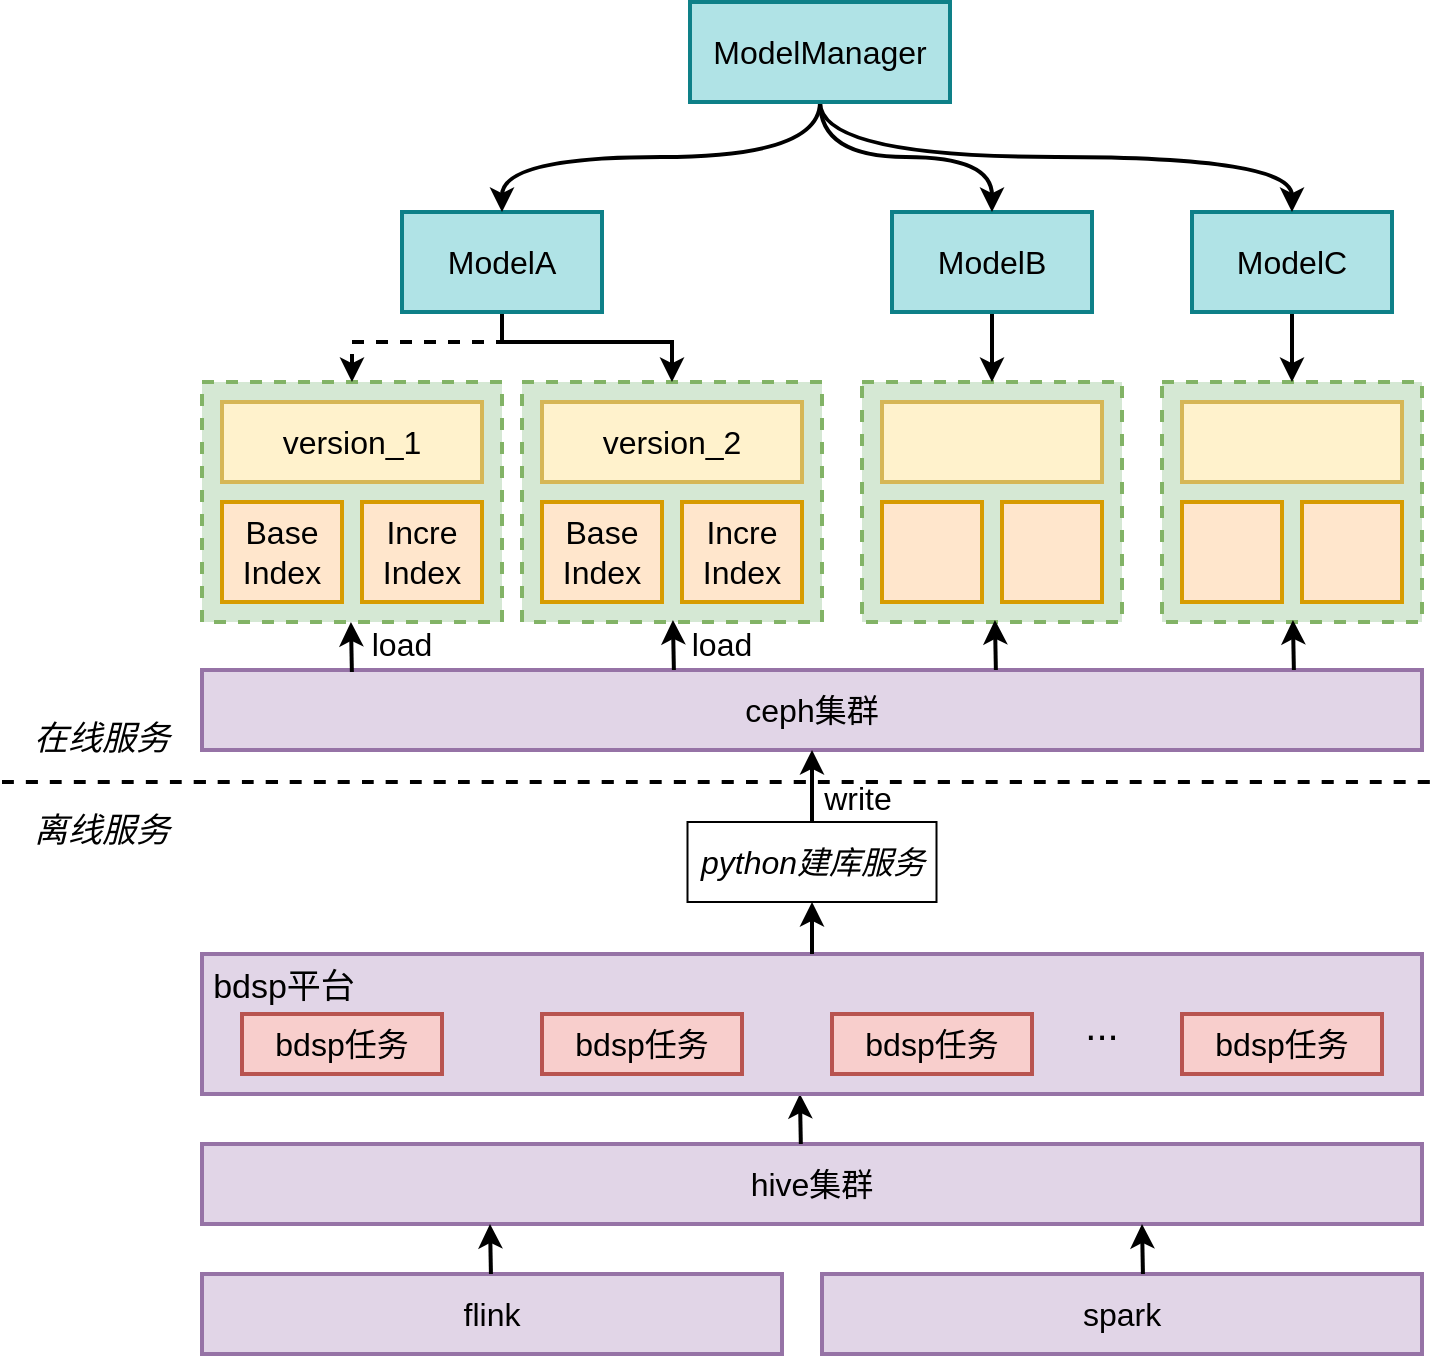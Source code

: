 <mxfile version="22.1.18" type="github" pages="4">
  <diagram id="l9BVGx2wSwZs2T8OS8zE" name="第 1 页">
    <mxGraphModel dx="954" dy="1809" grid="1" gridSize="10" guides="1" tooltips="1" connect="1" arrows="1" fold="1" page="1" pageScale="1" pageWidth="827" pageHeight="1169" math="0" shadow="0">
      <root>
        <mxCell id="0" />
        <mxCell id="1" parent="0" />
        <mxCell id="up5ozou8UAzMn38n5V-7-12" value="" style="rounded=0;whiteSpace=wrap;html=1;fontSize=16;fillColor=#d5e8d4;strokeColor=#82b366;dashed=1;strokeWidth=2;" parent="1" vertex="1">
          <mxGeometry x="170" y="160" width="150" height="120" as="geometry" />
        </mxCell>
        <mxCell id="up5ozou8UAzMn38n5V-7-1" value="&lt;font style=&quot;font-size: 16px;&quot;&gt;spark&lt;/font&gt;" style="rounded=0;whiteSpace=wrap;html=1;fillColor=#e1d5e7;strokeColor=#9673a6;strokeWidth=2;" parent="1" vertex="1">
          <mxGeometry x="480" y="606" width="300" height="40" as="geometry" />
        </mxCell>
        <mxCell id="up5ozou8UAzMn38n5V-7-2" value="&lt;font style=&quot;font-size: 16px;&quot;&gt;flink&lt;/font&gt;" style="rounded=0;whiteSpace=wrap;html=1;fillColor=#e1d5e7;strokeColor=#9673a6;strokeWidth=2;" parent="1" vertex="1">
          <mxGeometry x="170" y="606" width="290" height="40" as="geometry" />
        </mxCell>
        <mxCell id="up5ozou8UAzMn38n5V-7-3" value="&lt;span style=&quot;font-size: 16px;&quot;&gt;hive集群&lt;/span&gt;" style="rounded=0;whiteSpace=wrap;html=1;fillColor=#e1d5e7;strokeColor=#9673a6;strokeWidth=2;" parent="1" vertex="1">
          <mxGeometry x="170" y="541" width="610" height="40" as="geometry" />
        </mxCell>
        <mxCell id="up5ozou8UAzMn38n5V-7-7" value="&lt;span style=&quot;font-size: 16px;&quot;&gt;&lt;i&gt;python建库服务&lt;/i&gt;&lt;/span&gt;" style="rounded=0;whiteSpace=wrap;html=1;" parent="1" vertex="1">
          <mxGeometry x="412.75" y="380" width="124.5" height="40" as="geometry" />
        </mxCell>
        <mxCell id="up5ozou8UAzMn38n5V-7-8" value="&lt;span style=&quot;font-size: 16px;&quot;&gt;ceph集群&lt;/span&gt;" style="rounded=0;whiteSpace=wrap;html=1;fillColor=#e1d5e7;strokeColor=#9673a6;strokeWidth=2;" parent="1" vertex="1">
          <mxGeometry x="170" y="304" width="610" height="40" as="geometry" />
        </mxCell>
        <mxCell id="up5ozou8UAzMn38n5V-7-9" value="&lt;span style=&quot;font-size: 16px;&quot;&gt;version_1&lt;/span&gt;" style="rounded=0;whiteSpace=wrap;html=1;fillColor=#fff2cc;strokeColor=#d6b656;strokeWidth=2;" parent="1" vertex="1">
          <mxGeometry x="180" y="170" width="130" height="40" as="geometry" />
        </mxCell>
        <mxCell id="up5ozou8UAzMn38n5V-7-10" value="&lt;span style=&quot;font-size: 16px;&quot;&gt;Base&lt;br&gt;Index&lt;br&gt;&lt;/span&gt;" style="rounded=0;whiteSpace=wrap;html=1;fillColor=#ffe6cc;strokeColor=#d79b00;strokeWidth=2;" parent="1" vertex="1">
          <mxGeometry x="180" y="220" width="60" height="50" as="geometry" />
        </mxCell>
        <mxCell id="up5ozou8UAzMn38n5V-7-11" value="&lt;span style=&quot;font-size: 16px;&quot;&gt;Incre&lt;br&gt;Index&lt;br&gt;&lt;/span&gt;" style="rounded=0;whiteSpace=wrap;html=1;fillColor=#ffe6cc;strokeColor=#d79b00;strokeWidth=2;" parent="1" vertex="1">
          <mxGeometry x="250" y="220" width="60" height="50" as="geometry" />
        </mxCell>
        <mxCell id="up5ozou8UAzMn38n5V-7-13" value="" style="rounded=0;whiteSpace=wrap;html=1;fontSize=16;fillColor=#d5e8d4;strokeColor=#82b366;dashed=1;strokeWidth=2;" parent="1" vertex="1">
          <mxGeometry x="330" y="160" width="150" height="120" as="geometry" />
        </mxCell>
        <mxCell id="up5ozou8UAzMn38n5V-7-14" value="&lt;span style=&quot;font-size: 16px;&quot;&gt;version_2&lt;/span&gt;" style="rounded=0;whiteSpace=wrap;html=1;fillColor=#fff2cc;strokeColor=#d6b656;strokeWidth=2;" parent="1" vertex="1">
          <mxGeometry x="340" y="170" width="130" height="40" as="geometry" />
        </mxCell>
        <mxCell id="up5ozou8UAzMn38n5V-7-15" value="&lt;span style=&quot;font-size: 16px;&quot;&gt;Base&lt;br&gt;Index&lt;br&gt;&lt;/span&gt;" style="rounded=0;whiteSpace=wrap;html=1;fillColor=#ffe6cc;strokeColor=#d79b00;strokeWidth=2;" parent="1" vertex="1">
          <mxGeometry x="340" y="220" width="60" height="50" as="geometry" />
        </mxCell>
        <mxCell id="up5ozou8UAzMn38n5V-7-16" value="&lt;span style=&quot;font-size: 16px;&quot;&gt;Incre&lt;br&gt;Index&lt;br&gt;&lt;/span&gt;" style="rounded=0;whiteSpace=wrap;html=1;fillColor=#ffe6cc;strokeColor=#d79b00;strokeWidth=2;" parent="1" vertex="1">
          <mxGeometry x="410" y="220" width="60" height="50" as="geometry" />
        </mxCell>
        <mxCell id="up5ozou8UAzMn38n5V-7-17" value="" style="rounded=0;whiteSpace=wrap;html=1;fontSize=16;fillColor=#d5e8d4;strokeColor=#82b366;dashed=1;strokeWidth=2;" parent="1" vertex="1">
          <mxGeometry x="500" y="160" width="130" height="120" as="geometry" />
        </mxCell>
        <mxCell id="up5ozou8UAzMn38n5V-7-18" value="" style="rounded=0;whiteSpace=wrap;html=1;fillColor=#fff2cc;strokeColor=#d6b656;strokeWidth=2;" parent="1" vertex="1">
          <mxGeometry x="510" y="170" width="110" height="40" as="geometry" />
        </mxCell>
        <mxCell id="up5ozou8UAzMn38n5V-7-19" value="&lt;span style=&quot;font-size: 16px;&quot;&gt;&lt;br&gt;&lt;/span&gt;" style="rounded=0;whiteSpace=wrap;html=1;fillColor=#ffe6cc;strokeColor=#d79b00;strokeWidth=2;" parent="1" vertex="1">
          <mxGeometry x="510" y="220" width="50" height="50" as="geometry" />
        </mxCell>
        <mxCell id="up5ozou8UAzMn38n5V-7-20" value="&lt;span style=&quot;font-size: 16px;&quot;&gt;&lt;br&gt;&lt;/span&gt;" style="rounded=0;whiteSpace=wrap;html=1;fillColor=#ffe6cc;strokeColor=#d79b00;strokeWidth=2;" parent="1" vertex="1">
          <mxGeometry x="570" y="220" width="50" height="50" as="geometry" />
        </mxCell>
        <mxCell id="up5ozou8UAzMn38n5V-7-21" value="" style="rounded=0;whiteSpace=wrap;html=1;fontSize=16;fillColor=#d5e8d4;strokeColor=#82b366;dashed=1;strokeWidth=2;" parent="1" vertex="1">
          <mxGeometry x="650" y="160" width="130" height="120" as="geometry" />
        </mxCell>
        <mxCell id="up5ozou8UAzMn38n5V-7-22" value="" style="rounded=0;whiteSpace=wrap;html=1;fillColor=#fff2cc;strokeColor=#d6b656;strokeWidth=2;" parent="1" vertex="1">
          <mxGeometry x="660" y="170" width="110" height="40" as="geometry" />
        </mxCell>
        <mxCell id="up5ozou8UAzMn38n5V-7-23" value="&lt;span style=&quot;font-size: 16px;&quot;&gt;&lt;br&gt;&lt;/span&gt;" style="rounded=0;whiteSpace=wrap;html=1;fillColor=#ffe6cc;strokeColor=#d79b00;strokeWidth=2;" parent="1" vertex="1">
          <mxGeometry x="660" y="220" width="50" height="50" as="geometry" />
        </mxCell>
        <mxCell id="up5ozou8UAzMn38n5V-7-24" value="&lt;span style=&quot;font-size: 16px;&quot;&gt;&lt;br&gt;&lt;/span&gt;" style="rounded=0;whiteSpace=wrap;html=1;fillColor=#ffe6cc;strokeColor=#d79b00;strokeWidth=2;" parent="1" vertex="1">
          <mxGeometry x="720" y="220" width="50" height="50" as="geometry" />
        </mxCell>
        <mxCell id="up5ozou8UAzMn38n5V-7-53" style="edgeStyle=orthogonalEdgeStyle;rounded=0;orthogonalLoop=1;jettySize=auto;html=1;exitX=0.5;exitY=1;exitDx=0;exitDy=0;entryX=0.5;entryY=0;entryDx=0;entryDy=0;strokeWidth=2;fontSize=16;" parent="1" source="up5ozou8UAzMn38n5V-7-25" target="up5ozou8UAzMn38n5V-7-13" edge="1">
          <mxGeometry relative="1" as="geometry">
            <Array as="points">
              <mxPoint x="320" y="140" />
              <mxPoint x="405" y="140" />
            </Array>
          </mxGeometry>
        </mxCell>
        <mxCell id="up5ozou8UAzMn38n5V-7-54" style="edgeStyle=orthogonalEdgeStyle;rounded=0;orthogonalLoop=1;jettySize=auto;html=1;exitX=0.5;exitY=1;exitDx=0;exitDy=0;strokeWidth=2;fontSize=16;dashed=1;" parent="1" source="up5ozou8UAzMn38n5V-7-25" target="up5ozou8UAzMn38n5V-7-12" edge="1">
          <mxGeometry relative="1" as="geometry">
            <Array as="points">
              <mxPoint x="320" y="140" />
              <mxPoint x="245" y="140" />
            </Array>
          </mxGeometry>
        </mxCell>
        <mxCell id="up5ozou8UAzMn38n5V-7-25" value="&lt;span style=&quot;font-size: 16px;&quot;&gt;ModelA&lt;/span&gt;" style="rounded=0;whiteSpace=wrap;html=1;fillColor=#b0e3e6;strokeColor=#0e8088;strokeWidth=2;" parent="1" vertex="1">
          <mxGeometry x="270" y="75" width="100" height="50" as="geometry" />
        </mxCell>
        <mxCell id="up5ozou8UAzMn38n5V-7-55" style="edgeStyle=orthogonalEdgeStyle;rounded=0;orthogonalLoop=1;jettySize=auto;html=1;exitX=0.5;exitY=1;exitDx=0;exitDy=0;entryX=0.5;entryY=0;entryDx=0;entryDy=0;strokeWidth=2;fontSize=16;" parent="1" source="up5ozou8UAzMn38n5V-7-26" target="up5ozou8UAzMn38n5V-7-17" edge="1">
          <mxGeometry relative="1" as="geometry" />
        </mxCell>
        <mxCell id="up5ozou8UAzMn38n5V-7-26" value="&lt;span style=&quot;font-size: 16px;&quot;&gt;ModelB&lt;/span&gt;" style="rounded=0;whiteSpace=wrap;html=1;fillColor=#b0e3e6;strokeColor=#0e8088;strokeWidth=2;" parent="1" vertex="1">
          <mxGeometry x="515" y="75" width="100" height="50" as="geometry" />
        </mxCell>
        <mxCell id="up5ozou8UAzMn38n5V-7-57" style="edgeStyle=orthogonalEdgeStyle;rounded=0;orthogonalLoop=1;jettySize=auto;html=1;exitX=0.5;exitY=1;exitDx=0;exitDy=0;entryX=0.5;entryY=0;entryDx=0;entryDy=0;strokeWidth=2;fontSize=16;" parent="1" source="up5ozou8UAzMn38n5V-7-27" target="up5ozou8UAzMn38n5V-7-21" edge="1">
          <mxGeometry relative="1" as="geometry" />
        </mxCell>
        <mxCell id="up5ozou8UAzMn38n5V-7-27" value="&lt;span style=&quot;font-size: 16px;&quot;&gt;ModelC&lt;/span&gt;" style="rounded=0;whiteSpace=wrap;html=1;fillColor=#b0e3e6;strokeColor=#0e8088;strokeWidth=2;" parent="1" vertex="1">
          <mxGeometry x="665" y="75" width="100" height="50" as="geometry" />
        </mxCell>
        <mxCell id="up5ozou8UAzMn38n5V-7-59" style="edgeStyle=orthogonalEdgeStyle;curved=1;rounded=0;orthogonalLoop=1;jettySize=auto;html=1;exitX=0.5;exitY=1;exitDx=0;exitDy=0;strokeWidth=2;fontSize=16;" parent="1" source="up5ozou8UAzMn38n5V-7-28" target="up5ozou8UAzMn38n5V-7-25" edge="1">
          <mxGeometry relative="1" as="geometry" />
        </mxCell>
        <mxCell id="up5ozou8UAzMn38n5V-7-60" style="edgeStyle=orthogonalEdgeStyle;curved=1;rounded=0;orthogonalLoop=1;jettySize=auto;html=1;exitX=0.5;exitY=1;exitDx=0;exitDy=0;strokeWidth=2;fontSize=16;" parent="1" source="up5ozou8UAzMn38n5V-7-28" target="up5ozou8UAzMn38n5V-7-26" edge="1">
          <mxGeometry relative="1" as="geometry" />
        </mxCell>
        <mxCell id="up5ozou8UAzMn38n5V-7-61" style="edgeStyle=orthogonalEdgeStyle;curved=1;rounded=0;orthogonalLoop=1;jettySize=auto;html=1;exitX=0.5;exitY=1;exitDx=0;exitDy=0;entryX=0.5;entryY=0;entryDx=0;entryDy=0;strokeWidth=2;fontSize=16;" parent="1" source="up5ozou8UAzMn38n5V-7-28" target="up5ozou8UAzMn38n5V-7-27" edge="1">
          <mxGeometry relative="1" as="geometry" />
        </mxCell>
        <mxCell id="up5ozou8UAzMn38n5V-7-28" value="&lt;span style=&quot;font-size: 16px;&quot;&gt;ModelManager&lt;/span&gt;" style="rounded=0;whiteSpace=wrap;html=1;fillColor=#b0e3e6;strokeColor=#0e8088;strokeWidth=2;" parent="1" vertex="1">
          <mxGeometry x="414" y="-30" width="130" height="50" as="geometry" />
        </mxCell>
        <mxCell id="up5ozou8UAzMn38n5V-7-38" value="" style="endArrow=classic;html=1;rounded=0;fontSize=17;strokeWidth=2;" parent="1" edge="1">
          <mxGeometry width="50" height="50" relative="1" as="geometry">
            <mxPoint x="314.47" y="606" as="sourcePoint" />
            <mxPoint x="314" y="581" as="targetPoint" />
          </mxGeometry>
        </mxCell>
        <mxCell id="up5ozou8UAzMn38n5V-7-40" value="" style="endArrow=classic;html=1;rounded=0;fontSize=17;strokeWidth=2;" parent="1" edge="1">
          <mxGeometry width="50" height="50" relative="1" as="geometry">
            <mxPoint x="640.47" y="606" as="sourcePoint" />
            <mxPoint x="640" y="581" as="targetPoint" />
          </mxGeometry>
        </mxCell>
        <mxCell id="up5ozou8UAzMn38n5V-7-41" value="" style="endArrow=classic;html=1;rounded=0;fontSize=17;strokeWidth=2;" parent="1" edge="1">
          <mxGeometry width="50" height="50" relative="1" as="geometry">
            <mxPoint x="469.42" y="541" as="sourcePoint" />
            <mxPoint x="468.95" y="516" as="targetPoint" />
          </mxGeometry>
        </mxCell>
        <mxCell id="up5ozou8UAzMn38n5V-7-42" value="" style="group" parent="1" vertex="1" connectable="0">
          <mxGeometry x="170" y="446" width="610" height="70" as="geometry" />
        </mxCell>
        <mxCell id="up5ozou8UAzMn38n5V-7-29" value="" style="rounded=0;whiteSpace=wrap;html=1;strokeWidth=2;fontSize=16;fillColor=#e1d5e7;strokeColor=#9673a6;" parent="up5ozou8UAzMn38n5V-7-42" vertex="1">
          <mxGeometry width="610" height="70" as="geometry" />
        </mxCell>
        <mxCell id="up5ozou8UAzMn38n5V-7-4" value="&lt;span style=&quot;font-size: 16px;&quot;&gt;bdsp任务&lt;/span&gt;" style="rounded=0;whiteSpace=wrap;html=1;fillColor=#f8cecc;strokeColor=#b85450;strokeWidth=2;" parent="up5ozou8UAzMn38n5V-7-42" vertex="1">
          <mxGeometry x="490" y="30" width="100" height="30" as="geometry" />
        </mxCell>
        <mxCell id="up5ozou8UAzMn38n5V-7-5" value="&lt;span style=&quot;font-size: 16px;&quot;&gt;bdsp任务&lt;/span&gt;" style="rounded=0;whiteSpace=wrap;html=1;fillColor=#f8cecc;strokeColor=#b85450;strokeWidth=2;" parent="up5ozou8UAzMn38n5V-7-42" vertex="1">
          <mxGeometry x="20" y="30" width="100" height="30" as="geometry" />
        </mxCell>
        <mxCell id="up5ozou8UAzMn38n5V-7-6" value="&lt;span style=&quot;font-size: 16px;&quot;&gt;bdsp任务&lt;/span&gt;" style="rounded=0;whiteSpace=wrap;html=1;fillColor=#f8cecc;strokeColor=#b85450;strokeWidth=2;" parent="up5ozou8UAzMn38n5V-7-42" vertex="1">
          <mxGeometry x="170" y="30" width="100" height="30" as="geometry" />
        </mxCell>
        <mxCell id="up5ozou8UAzMn38n5V-7-30" value="&lt;span style=&quot;font-size: 16px;&quot;&gt;bdsp任务&lt;/span&gt;" style="rounded=0;whiteSpace=wrap;html=1;fillColor=#f8cecc;strokeColor=#b85450;strokeWidth=2;" parent="up5ozou8UAzMn38n5V-7-42" vertex="1">
          <mxGeometry x="315" y="30" width="100" height="30" as="geometry" />
        </mxCell>
        <mxCell id="up5ozou8UAzMn38n5V-7-31" value="&lt;font style=&quot;font-size: 20px;&quot;&gt;...&lt;/font&gt;" style="text;html=1;strokeColor=none;fillColor=none;align=center;verticalAlign=middle;whiteSpace=wrap;rounded=0;dashed=1;strokeWidth=2;fontSize=16;" parent="up5ozou8UAzMn38n5V-7-42" vertex="1">
          <mxGeometry x="430" y="20" width="40" height="30" as="geometry" />
        </mxCell>
        <mxCell id="up5ozou8UAzMn38n5V-7-32" value="&lt;font style=&quot;font-size: 17px;&quot;&gt;bdsp平台&lt;/font&gt;" style="text;html=1;strokeColor=none;fillColor=none;align=center;verticalAlign=middle;whiteSpace=wrap;rounded=0;dashed=1;strokeWidth=2;fontSize=20;" parent="up5ozou8UAzMn38n5V-7-42" vertex="1">
          <mxGeometry x="1" width="80" height="30" as="geometry" />
        </mxCell>
        <mxCell id="up5ozou8UAzMn38n5V-7-43" value="" style="endArrow=classic;html=1;rounded=0;fontSize=17;strokeWidth=2;entryX=0.5;entryY=1;entryDx=0;entryDy=0;exitX=0.5;exitY=0;exitDx=0;exitDy=0;" parent="1" source="up5ozou8UAzMn38n5V-7-29" target="up5ozou8UAzMn38n5V-7-7" edge="1">
          <mxGeometry width="50" height="50" relative="1" as="geometry">
            <mxPoint x="469.42" y="446" as="sourcePoint" />
            <mxPoint x="468.95" y="421" as="targetPoint" />
          </mxGeometry>
        </mxCell>
        <mxCell id="up5ozou8UAzMn38n5V-7-45" value="" style="endArrow=classic;html=1;rounded=0;fontSize=17;strokeWidth=2;exitX=0.5;exitY=0;exitDx=0;exitDy=0;entryX=0.5;entryY=1;entryDx=0;entryDy=0;" parent="1" source="up5ozou8UAzMn38n5V-7-7" target="up5ozou8UAzMn38n5V-7-8" edge="1">
          <mxGeometry width="50" height="50" relative="1" as="geometry">
            <mxPoint x="470.47" y="370" as="sourcePoint" />
            <mxPoint x="470" y="340" as="targetPoint" />
          </mxGeometry>
        </mxCell>
        <mxCell id="up5ozou8UAzMn38n5V-7-46" value="" style="endArrow=classic;html=1;rounded=0;fontSize=17;strokeWidth=2;" parent="1" edge="1">
          <mxGeometry width="50" height="50" relative="1" as="geometry">
            <mxPoint x="244.94" y="305" as="sourcePoint" />
            <mxPoint x="244.47" y="280" as="targetPoint" />
          </mxGeometry>
        </mxCell>
        <mxCell id="up5ozou8UAzMn38n5V-7-47" value="" style="endArrow=classic;html=1;rounded=0;fontSize=17;strokeWidth=2;" parent="1" edge="1">
          <mxGeometry width="50" height="50" relative="1" as="geometry">
            <mxPoint x="405.94" y="304" as="sourcePoint" />
            <mxPoint x="405.47" y="279" as="targetPoint" />
          </mxGeometry>
        </mxCell>
        <mxCell id="up5ozou8UAzMn38n5V-7-48" value="" style="endArrow=classic;html=1;rounded=0;fontSize=17;strokeWidth=2;" parent="1" edge="1">
          <mxGeometry width="50" height="50" relative="1" as="geometry">
            <mxPoint x="566.94" y="304" as="sourcePoint" />
            <mxPoint x="566.47" y="279" as="targetPoint" />
          </mxGeometry>
        </mxCell>
        <mxCell id="up5ozou8UAzMn38n5V-7-49" value="" style="endArrow=classic;html=1;rounded=0;fontSize=17;strokeWidth=2;" parent="1" edge="1">
          <mxGeometry width="50" height="50" relative="1" as="geometry">
            <mxPoint x="715.94" y="304" as="sourcePoint" />
            <mxPoint x="715.47" y="279" as="targetPoint" />
          </mxGeometry>
        </mxCell>
        <mxCell id="up5ozou8UAzMn38n5V-7-50" value="&lt;font style=&quot;font-size: 16px;&quot;&gt;load&lt;/font&gt;" style="text;html=1;strokeColor=none;fillColor=none;align=center;verticalAlign=middle;whiteSpace=wrap;rounded=0;strokeWidth=2;fontSize=17;" parent="1" vertex="1">
          <mxGeometry x="240" y="277" width="60" height="30" as="geometry" />
        </mxCell>
        <mxCell id="up5ozou8UAzMn38n5V-7-51" value="&lt;font style=&quot;font-size: 16px;&quot;&gt;load&lt;/font&gt;" style="text;html=1;strokeColor=none;fillColor=none;align=center;verticalAlign=middle;whiteSpace=wrap;rounded=0;strokeWidth=2;fontSize=17;" parent="1" vertex="1">
          <mxGeometry x="400" y="277" width="60" height="30" as="geometry" />
        </mxCell>
        <mxCell id="up5ozou8UAzMn38n5V-7-62" value="" style="endArrow=none;dashed=1;html=1;rounded=0;strokeWidth=2;fontSize=16;curved=1;" parent="1" edge="1">
          <mxGeometry width="50" height="50" relative="1" as="geometry">
            <mxPoint x="70" y="360" as="sourcePoint" />
            <mxPoint x="790" y="360" as="targetPoint" />
          </mxGeometry>
        </mxCell>
        <mxCell id="up5ozou8UAzMn38n5V-7-63" value="&lt;font style=&quot;font-size: 16px;&quot;&gt;write&lt;/font&gt;" style="text;html=1;strokeColor=none;fillColor=none;align=center;verticalAlign=middle;whiteSpace=wrap;rounded=0;strokeWidth=2;fontSize=17;" parent="1" vertex="1">
          <mxGeometry x="468" y="354" width="60" height="30" as="geometry" />
        </mxCell>
        <mxCell id="up5ozou8UAzMn38n5V-7-66" value="&lt;font style=&quot;font-size: 17px;&quot;&gt;&lt;i&gt;离线服务&lt;/i&gt;&lt;/font&gt;" style="text;html=1;strokeColor=none;fillColor=none;align=center;verticalAlign=middle;whiteSpace=wrap;rounded=0;strokeWidth=2;fontSize=16;" parent="1" vertex="1">
          <mxGeometry x="80" y="370" width="80" height="30" as="geometry" />
        </mxCell>
        <mxCell id="up5ozou8UAzMn38n5V-7-67" value="&lt;font style=&quot;font-size: 17px;&quot;&gt;&lt;i&gt;在线服务&lt;/i&gt;&lt;/font&gt;" style="text;html=1;strokeColor=none;fillColor=none;align=center;verticalAlign=middle;whiteSpace=wrap;rounded=0;strokeWidth=2;fontSize=16;" parent="1" vertex="1">
          <mxGeometry x="80" y="324" width="80" height="30" as="geometry" />
        </mxCell>
      </root>
    </mxGraphModel>
  </diagram>
  <diagram id="0H9Tag0snBRg4k_RuKfU" name="第 2 页">
    <mxGraphModel dx="954" dy="640" grid="1" gridSize="10" guides="1" tooltips="1" connect="1" arrows="1" fold="1" page="1" pageScale="1" pageWidth="827" pageHeight="1169" math="0" shadow="0">
      <root>
        <mxCell id="0" />
        <mxCell id="1" parent="0" />
        <mxCell id="i-eNrk0C-Gt-_OMc4USc-2" value="&lt;font style=&quot;font-size: 16px;&quot;&gt;spark&lt;/font&gt;" style="rounded=0;whiteSpace=wrap;html=1;fillColor=#e1d5e7;strokeColor=#9673a6;strokeWidth=2;" vertex="1" parent="1">
          <mxGeometry x="464" y="332" width="300" height="40" as="geometry" />
        </mxCell>
        <mxCell id="i-eNrk0C-Gt-_OMc4USc-3" value="&lt;font style=&quot;font-size: 16px;&quot;&gt;flink&lt;/font&gt;" style="rounded=0;whiteSpace=wrap;html=1;fillColor=#e1d5e7;strokeColor=#9673a6;strokeWidth=2;" vertex="1" parent="1">
          <mxGeometry x="154" y="332" width="290" height="40" as="geometry" />
        </mxCell>
        <mxCell id="i-eNrk0C-Gt-_OMc4USc-4" value="&lt;span style=&quot;font-size: 16px;&quot;&gt;hive集群&lt;/span&gt;" style="rounded=0;whiteSpace=wrap;html=1;fillColor=#e1d5e7;strokeColor=#9673a6;strokeWidth=2;" vertex="1" parent="1">
          <mxGeometry x="154" y="267" width="610" height="40" as="geometry" />
        </mxCell>
        <mxCell id="i-eNrk0C-Gt-_OMc4USc-5" value="&lt;span style=&quot;font-size: 16px;&quot;&gt;&lt;i&gt;python建库服务&lt;/i&gt;&lt;/span&gt;" style="rounded=0;whiteSpace=wrap;html=1;" vertex="1" parent="1">
          <mxGeometry x="396.75" y="106" width="124.5" height="40" as="geometry" />
        </mxCell>
        <mxCell id="i-eNrk0C-Gt-_OMc4USc-6" value="&lt;span style=&quot;font-size: 16px;&quot;&gt;ceph集群&lt;/span&gt;" style="rounded=0;whiteSpace=wrap;html=1;fillColor=#e1d5e7;strokeColor=#9673a6;strokeWidth=2;" vertex="1" parent="1">
          <mxGeometry x="154" y="30" width="610" height="40" as="geometry" />
        </mxCell>
        <mxCell id="i-eNrk0C-Gt-_OMc4USc-33" value="" style="endArrow=classic;html=1;rounded=0;fontSize=17;strokeWidth=2;" edge="1" parent="1">
          <mxGeometry width="50" height="50" relative="1" as="geometry">
            <mxPoint x="298.47" y="332" as="sourcePoint" />
            <mxPoint x="298" y="307" as="targetPoint" />
          </mxGeometry>
        </mxCell>
        <mxCell id="i-eNrk0C-Gt-_OMc4USc-34" value="" style="endArrow=classic;html=1;rounded=0;fontSize=17;strokeWidth=2;" edge="1" parent="1">
          <mxGeometry width="50" height="50" relative="1" as="geometry">
            <mxPoint x="624.47" y="332" as="sourcePoint" />
            <mxPoint x="624" y="307" as="targetPoint" />
          </mxGeometry>
        </mxCell>
        <mxCell id="i-eNrk0C-Gt-_OMc4USc-35" value="" style="endArrow=classic;html=1;rounded=0;fontSize=17;strokeWidth=2;" edge="1" parent="1">
          <mxGeometry width="50" height="50" relative="1" as="geometry">
            <mxPoint x="453.42" y="267" as="sourcePoint" />
            <mxPoint x="452.95" y="242" as="targetPoint" />
          </mxGeometry>
        </mxCell>
        <mxCell id="i-eNrk0C-Gt-_OMc4USc-36" value="" style="group" vertex="1" connectable="0" parent="1">
          <mxGeometry x="154" y="172" width="610" height="70" as="geometry" />
        </mxCell>
        <mxCell id="i-eNrk0C-Gt-_OMc4USc-37" value="" style="rounded=0;whiteSpace=wrap;html=1;strokeWidth=2;fontSize=16;fillColor=#e1d5e7;strokeColor=#9673a6;" vertex="1" parent="i-eNrk0C-Gt-_OMc4USc-36">
          <mxGeometry width="610" height="70" as="geometry" />
        </mxCell>
        <mxCell id="i-eNrk0C-Gt-_OMc4USc-38" value="&lt;span style=&quot;font-size: 16px;&quot;&gt;bdsp任务&lt;/span&gt;" style="rounded=0;whiteSpace=wrap;html=1;fillColor=#f8cecc;strokeColor=#b85450;strokeWidth=2;" vertex="1" parent="i-eNrk0C-Gt-_OMc4USc-36">
          <mxGeometry x="490" y="30" width="100" height="30" as="geometry" />
        </mxCell>
        <mxCell id="i-eNrk0C-Gt-_OMc4USc-39" value="&lt;span style=&quot;font-size: 16px;&quot;&gt;bdsp任务&lt;/span&gt;" style="rounded=0;whiteSpace=wrap;html=1;fillColor=#f8cecc;strokeColor=#b85450;strokeWidth=2;" vertex="1" parent="i-eNrk0C-Gt-_OMc4USc-36">
          <mxGeometry x="20" y="30" width="100" height="30" as="geometry" />
        </mxCell>
        <mxCell id="i-eNrk0C-Gt-_OMc4USc-40" value="&lt;span style=&quot;font-size: 16px;&quot;&gt;bdsp任务&lt;/span&gt;" style="rounded=0;whiteSpace=wrap;html=1;fillColor=#f8cecc;strokeColor=#b85450;strokeWidth=2;" vertex="1" parent="i-eNrk0C-Gt-_OMc4USc-36">
          <mxGeometry x="170" y="30" width="100" height="30" as="geometry" />
        </mxCell>
        <mxCell id="i-eNrk0C-Gt-_OMc4USc-41" value="&lt;span style=&quot;font-size: 16px;&quot;&gt;bdsp任务&lt;/span&gt;" style="rounded=0;whiteSpace=wrap;html=1;fillColor=#f8cecc;strokeColor=#b85450;strokeWidth=2;" vertex="1" parent="i-eNrk0C-Gt-_OMc4USc-36">
          <mxGeometry x="315" y="30" width="100" height="30" as="geometry" />
        </mxCell>
        <mxCell id="i-eNrk0C-Gt-_OMc4USc-42" value="&lt;font style=&quot;font-size: 20px;&quot;&gt;...&lt;/font&gt;" style="text;html=1;strokeColor=none;fillColor=none;align=center;verticalAlign=middle;whiteSpace=wrap;rounded=0;dashed=1;strokeWidth=2;fontSize=16;" vertex="1" parent="i-eNrk0C-Gt-_OMc4USc-36">
          <mxGeometry x="430" y="20" width="40" height="30" as="geometry" />
        </mxCell>
        <mxCell id="i-eNrk0C-Gt-_OMc4USc-43" value="&lt;font style=&quot;font-size: 17px;&quot;&gt;bdsp平台&lt;/font&gt;" style="text;html=1;strokeColor=none;fillColor=none;align=center;verticalAlign=middle;whiteSpace=wrap;rounded=0;dashed=1;strokeWidth=2;fontSize=20;" vertex="1" parent="i-eNrk0C-Gt-_OMc4USc-36">
          <mxGeometry x="1" width="80" height="30" as="geometry" />
        </mxCell>
        <mxCell id="i-eNrk0C-Gt-_OMc4USc-44" value="" style="endArrow=classic;html=1;rounded=0;fontSize=17;strokeWidth=2;entryX=0.5;entryY=1;entryDx=0;entryDy=0;exitX=0.5;exitY=0;exitDx=0;exitDy=0;" edge="1" parent="1" source="i-eNrk0C-Gt-_OMc4USc-37" target="i-eNrk0C-Gt-_OMc4USc-5">
          <mxGeometry width="50" height="50" relative="1" as="geometry">
            <mxPoint x="453.42" y="172" as="sourcePoint" />
            <mxPoint x="452.95" y="147" as="targetPoint" />
          </mxGeometry>
        </mxCell>
        <mxCell id="i-eNrk0C-Gt-_OMc4USc-45" value="" style="endArrow=classic;html=1;rounded=0;fontSize=17;strokeWidth=2;exitX=0.5;exitY=0;exitDx=0;exitDy=0;entryX=0.5;entryY=1;entryDx=0;entryDy=0;" edge="1" parent="1" source="i-eNrk0C-Gt-_OMc4USc-5" target="i-eNrk0C-Gt-_OMc4USc-6">
          <mxGeometry width="50" height="50" relative="1" as="geometry">
            <mxPoint x="454.47" y="96" as="sourcePoint" />
            <mxPoint x="454" y="66" as="targetPoint" />
          </mxGeometry>
        </mxCell>
        <mxCell id="i-eNrk0C-Gt-_OMc4USc-52" value="" style="endArrow=none;dashed=1;html=1;rounded=0;strokeWidth=2;fontSize=16;curved=1;" edge="1" parent="1">
          <mxGeometry width="50" height="50" relative="1" as="geometry">
            <mxPoint x="54" y="86" as="sourcePoint" />
            <mxPoint x="774" y="86" as="targetPoint" />
          </mxGeometry>
        </mxCell>
        <mxCell id="i-eNrk0C-Gt-_OMc4USc-53" value="&lt;font style=&quot;font-size: 16px;&quot;&gt;write&lt;/font&gt;" style="text;html=1;strokeColor=none;fillColor=none;align=center;verticalAlign=middle;whiteSpace=wrap;rounded=0;strokeWidth=2;fontSize=17;" vertex="1" parent="1">
          <mxGeometry x="452" y="80" width="60" height="30" as="geometry" />
        </mxCell>
        <mxCell id="i-eNrk0C-Gt-_OMc4USc-54" value="&lt;font style=&quot;font-size: 17px;&quot;&gt;&lt;i&gt;离线服务&lt;/i&gt;&lt;/font&gt;" style="text;html=1;strokeColor=none;fillColor=none;align=center;verticalAlign=middle;whiteSpace=wrap;rounded=0;strokeWidth=2;fontSize=16;" vertex="1" parent="1">
          <mxGeometry x="64" y="96" width="80" height="30" as="geometry" />
        </mxCell>
        <mxCell id="i-eNrk0C-Gt-_OMc4USc-55" value="&lt;font style=&quot;font-size: 17px;&quot;&gt;&lt;i&gt;在线服务&lt;/i&gt;&lt;/font&gt;" style="text;html=1;strokeColor=none;fillColor=none;align=center;verticalAlign=middle;whiteSpace=wrap;rounded=0;strokeWidth=2;fontSize=16;" vertex="1" parent="1">
          <mxGeometry x="64" y="50" width="80" height="30" as="geometry" />
        </mxCell>
      </root>
    </mxGraphModel>
  </diagram>
  <diagram id="YhJjWGfbcsJBG2PTRdAq" name="第 3 页">
    <mxGraphModel dx="914" dy="629" grid="1" gridSize="10" guides="1" tooltips="1" connect="1" arrows="1" fold="1" page="1" pageScale="1" pageWidth="827" pageHeight="1169" math="0" shadow="0">
      <root>
        <mxCell id="0" />
        <mxCell id="1" parent="0" />
        <mxCell id="W_V4cB62sAS1n-dX5mbE-1" value="&lt;font style=&quot;font-size: 16px;&quot;&gt;spark&lt;/font&gt;" style="rounded=0;whiteSpace=wrap;html=1;fillColor=#e1d5e7;strokeColor=#9673a6;strokeWidth=2;" vertex="1" parent="1">
          <mxGeometry x="730" y="482" width="300" height="40" as="geometry" />
        </mxCell>
        <mxCell id="W_V4cB62sAS1n-dX5mbE-3" value="&lt;span style=&quot;font-size: 16px;&quot;&gt;hive集群&lt;/span&gt;" style="rounded=0;whiteSpace=wrap;html=1;fillColor=#e1d5e7;strokeColor=#9673a6;strokeWidth=2;" vertex="1" parent="1">
          <mxGeometry x="730" y="417" width="300" height="40" as="geometry" />
        </mxCell>
        <mxCell id="W_V4cB62sAS1n-dX5mbE-4" value="&lt;span style=&quot;font-size: 16px;&quot;&gt;&lt;i&gt;批量建库服务&lt;br&gt;index_builder&lt;br&gt;&lt;/i&gt;&lt;/span&gt;" style="rounded=0;whiteSpace=wrap;html=1;fillColor=#ffe6cc;strokeColor=#d79b00;" vertex="1" parent="1">
          <mxGeometry x="817.75" y="210" width="124.5" height="40" as="geometry" />
        </mxCell>
        <mxCell id="W_V4cB62sAS1n-dX5mbE-5" value="&lt;span style=&quot;font-size: 16px;&quot;&gt;ceph集群&lt;/span&gt;" style="rounded=0;whiteSpace=wrap;html=1;fillColor=#e1d5e7;strokeColor=#9673a6;strokeWidth=2;" vertex="1" parent="1">
          <mxGeometry x="730" y="30" width="300" height="40" as="geometry" />
        </mxCell>
        <mxCell id="W_V4cB62sAS1n-dX5mbE-7" value="" style="endArrow=classic;html=1;rounded=0;fontSize=17;strokeWidth=2;" edge="1" parent="1">
          <mxGeometry width="50" height="50" relative="1" as="geometry">
            <mxPoint x="890.47" y="482" as="sourcePoint" />
            <mxPoint x="890" y="457" as="targetPoint" />
          </mxGeometry>
        </mxCell>
        <mxCell id="W_V4cB62sAS1n-dX5mbE-8" value="" style="endArrow=classic;html=1;rounded=0;fontSize=17;strokeWidth=2;" edge="1" parent="1">
          <mxGeometry width="50" height="50" relative="1" as="geometry">
            <mxPoint x="890.47" y="417" as="sourcePoint" />
            <mxPoint x="890.0" y="392" as="targetPoint" />
          </mxGeometry>
        </mxCell>
        <mxCell id="W_V4cB62sAS1n-dX5mbE-17" value="" style="endArrow=classic;html=1;rounded=0;fontSize=17;strokeWidth=2;entryX=0.5;entryY=1;entryDx=0;entryDy=0;exitX=0.5;exitY=0;exitDx=0;exitDy=0;" edge="1" parent="1" source="W_V4cB62sAS1n-dX5mbE-10" target="W_V4cB62sAS1n-dX5mbE-4">
          <mxGeometry width="50" height="50" relative="1" as="geometry">
            <mxPoint x="719.42" y="172" as="sourcePoint" />
            <mxPoint x="718.95" y="147" as="targetPoint" />
          </mxGeometry>
        </mxCell>
        <mxCell id="W_V4cB62sAS1n-dX5mbE-18" value="" style="endArrow=classic;html=1;rounded=0;fontSize=17;strokeWidth=2;exitX=0.5;exitY=0;exitDx=0;exitDy=0;entryX=0.5;entryY=1;entryDx=0;entryDy=0;" edge="1" parent="1" source="W_V4cB62sAS1n-dX5mbE-4" target="W_V4cB62sAS1n-dX5mbE-5">
          <mxGeometry width="50" height="50" relative="1" as="geometry">
            <mxPoint x="720.47" y="96" as="sourcePoint" />
            <mxPoint x="720" y="66" as="targetPoint" />
          </mxGeometry>
        </mxCell>
        <mxCell id="W_V4cB62sAS1n-dX5mbE-19" value="" style="endArrow=none;dashed=1;html=1;rounded=0;strokeWidth=2;fontSize=16;curved=1;" edge="1" parent="1">
          <mxGeometry width="50" height="50" relative="1" as="geometry">
            <mxPoint x="640" y="86" as="sourcePoint" />
            <mxPoint x="1040" y="86" as="targetPoint" />
          </mxGeometry>
        </mxCell>
        <mxCell id="W_V4cB62sAS1n-dX5mbE-20" value="&lt;font style=&quot;font-size: 16px;&quot;&gt;write&lt;/font&gt;" style="text;html=1;strokeColor=none;fillColor=none;align=center;verticalAlign=middle;whiteSpace=wrap;rounded=0;strokeWidth=2;fontSize=17;" vertex="1" parent="1">
          <mxGeometry x="882.25" y="80" width="60" height="30" as="geometry" />
        </mxCell>
        <mxCell id="W_V4cB62sAS1n-dX5mbE-21" value="&lt;font style=&quot;font-size: 17px;&quot;&gt;&lt;i&gt;离线服务&lt;/i&gt;&lt;/font&gt;" style="text;html=1;strokeColor=none;fillColor=none;align=center;verticalAlign=middle;whiteSpace=wrap;rounded=0;strokeWidth=2;fontSize=16;" vertex="1" parent="1">
          <mxGeometry x="640" y="90" width="80" height="30" as="geometry" />
        </mxCell>
        <mxCell id="W_V4cB62sAS1n-dX5mbE-22" value="&lt;font style=&quot;font-size: 17px;&quot;&gt;&lt;i&gt;在线服务&lt;/i&gt;&lt;/font&gt;" style="text;html=1;strokeColor=none;fillColor=none;align=center;verticalAlign=middle;whiteSpace=wrap;rounded=0;strokeWidth=2;fontSize=16;" vertex="1" parent="1">
          <mxGeometry x="640" y="44" width="80" height="30" as="geometry" />
        </mxCell>
        <mxCell id="W_V4cB62sAS1n-dX5mbE-23" value="&lt;span style=&quot;font-size: 16px;&quot;&gt;&lt;i&gt;实时embedding服务&lt;br&gt;emb_dispatcher&lt;br&gt;&lt;/i&gt;&lt;/span&gt;" style="rounded=0;whiteSpace=wrap;html=1;fillColor=#ffe6cc;strokeColor=#d79b00;" vertex="1" parent="1">
          <mxGeometry x="640" y="140" width="154.5" height="40" as="geometry" />
        </mxCell>
        <mxCell id="W_V4cB62sAS1n-dX5mbE-24" value="&lt;span style=&quot;font-size: 16px;&quot;&gt;&lt;i&gt;建库平台&lt;br&gt;&lt;/i&gt;&lt;/span&gt;" style="rounded=0;whiteSpace=wrap;html=1;fillColor=#ffe6cc;strokeColor=#d79b00;" vertex="1" parent="1">
          <mxGeometry x="440" y="197" width="154.5" height="280" as="geometry" />
        </mxCell>
        <mxCell id="W_V4cB62sAS1n-dX5mbE-10" value="" style="rounded=0;whiteSpace=wrap;html=1;strokeWidth=2;fontSize=16;fillColor=#e1d5e7;strokeColor=#9673a6;" vertex="1" parent="1">
          <mxGeometry x="730" y="322" width="300" height="70" as="geometry" />
        </mxCell>
        <mxCell id="W_V4cB62sAS1n-dX5mbE-12" value="&lt;span style=&quot;font-size: 16px;&quot;&gt;bdsp任务&lt;/span&gt;" style="rounded=0;whiteSpace=wrap;html=1;fillColor=#f8cecc;strokeColor=#b85450;strokeWidth=2;" vertex="1" parent="1">
          <mxGeometry x="758.17" y="352" width="90.16" height="30" as="geometry" />
        </mxCell>
        <mxCell id="W_V4cB62sAS1n-dX5mbE-13" value="&lt;span style=&quot;font-size: 16px;&quot;&gt;bdsp任务&lt;/span&gt;" style="rounded=0;whiteSpace=wrap;html=1;fillColor=#f8cecc;strokeColor=#b85450;strokeWidth=2;" vertex="1" parent="1">
          <mxGeometry x="930" y="352" width="86.39" height="30" as="geometry" />
        </mxCell>
        <mxCell id="W_V4cB62sAS1n-dX5mbE-16" value="&lt;font style=&quot;font-size: 17px;&quot;&gt;bdsp平台&lt;/font&gt;" style="text;html=1;strokeColor=none;fillColor=none;align=center;verticalAlign=middle;whiteSpace=wrap;rounded=0;dashed=1;strokeWidth=2;fontSize=20;" vertex="1" parent="1">
          <mxGeometry x="730.49" y="322" width="89.51" height="30" as="geometry" />
        </mxCell>
        <mxCell id="W_V4cB62sAS1n-dX5mbE-41" value="" style="edgeStyle=orthogonalEdgeStyle;rounded=0;orthogonalLoop=1;jettySize=auto;html=1;" edge="1" parent="1" source="W_V4cB62sAS1n-dX5mbE-25" target="W_V4cB62sAS1n-dX5mbE-26">
          <mxGeometry relative="1" as="geometry" />
        </mxCell>
        <mxCell id="W_V4cB62sAS1n-dX5mbE-25" value="&lt;font style=&quot;font-size: 16px;&quot;&gt;样本/特征&lt;/font&gt;" style="rounded=0;whiteSpace=wrap;html=1;fillColor=#f8cecc;strokeColor=#b85450;strokeWidth=2;" vertex="1" parent="1">
          <mxGeometry x="240" y="680" width="100" height="40" as="geometry" />
        </mxCell>
        <mxCell id="W_V4cB62sAS1n-dX5mbE-42" value="" style="edgeStyle=orthogonalEdgeStyle;rounded=0;orthogonalLoop=1;jettySize=auto;html=1;" edge="1" parent="1" source="W_V4cB62sAS1n-dX5mbE-26" target="W_V4cB62sAS1n-dX5mbE-27">
          <mxGeometry relative="1" as="geometry" />
        </mxCell>
        <mxCell id="W_V4cB62sAS1n-dX5mbE-26" value="&lt;font style=&quot;font-size: 16px;&quot;&gt;训练&lt;/font&gt;" style="rounded=0;whiteSpace=wrap;html=1;fillColor=#e1d5e7;strokeColor=#9673a6;strokeWidth=2;" vertex="1" parent="1">
          <mxGeometry x="370" y="680" width="100" height="40" as="geometry" />
        </mxCell>
        <mxCell id="W_V4cB62sAS1n-dX5mbE-33" style="edgeStyle=orthogonalEdgeStyle;rounded=0;orthogonalLoop=1;jettySize=auto;html=1;exitX=0.5;exitY=1;exitDx=0;exitDy=0;entryX=0;entryY=0.5;entryDx=0;entryDy=0;" edge="1" parent="1" source="W_V4cB62sAS1n-dX5mbE-27" target="W_V4cB62sAS1n-dX5mbE-31">
          <mxGeometry relative="1" as="geometry" />
        </mxCell>
        <mxCell id="W_V4cB62sAS1n-dX5mbE-36" value="" style="edgeStyle=orthogonalEdgeStyle;rounded=0;orthogonalLoop=1;jettySize=auto;html=1;" edge="1" parent="1" source="W_V4cB62sAS1n-dX5mbE-27" target="W_V4cB62sAS1n-dX5mbE-28">
          <mxGeometry relative="1" as="geometry">
            <Array as="points">
              <mxPoint x="545" y="610" />
            </Array>
          </mxGeometry>
        </mxCell>
        <mxCell id="W_V4cB62sAS1n-dX5mbE-27" value="&lt;span style=&quot;font-size: 16px;&quot;&gt;model&lt;/span&gt;" style="rounded=0;whiteSpace=wrap;html=1;fillColor=#f8cecc;strokeColor=#b85450;strokeWidth=2;" vertex="1" parent="1">
          <mxGeometry x="494.5" y="680" width="100" height="40" as="geometry" />
        </mxCell>
        <mxCell id="W_V4cB62sAS1n-dX5mbE-37" value="" style="edgeStyle=orthogonalEdgeStyle;rounded=0;orthogonalLoop=1;jettySize=auto;html=1;" edge="1" parent="1" source="W_V4cB62sAS1n-dX5mbE-28" target="W_V4cB62sAS1n-dX5mbE-29">
          <mxGeometry relative="1" as="geometry" />
        </mxCell>
        <mxCell id="W_V4cB62sAS1n-dX5mbE-45" value="&lt;font style=&quot;font-size: 17px;&quot;&gt;筛候选&lt;br&gt;逻辑&lt;br&gt;&lt;/font&gt;" style="edgeLabel;html=1;align=center;verticalAlign=middle;resizable=0;points=[];" vertex="1" connectable="0" parent="W_V4cB62sAS1n-dX5mbE-37">
          <mxGeometry x="-0.044" y="-1" relative="1" as="geometry">
            <mxPoint as="offset" />
          </mxGeometry>
        </mxCell>
        <mxCell id="W_V4cB62sAS1n-dX5mbE-28" value="&lt;span style=&quot;font-size: 16px;&quot;&gt;spark任务&lt;/span&gt;" style="rounded=0;whiteSpace=wrap;html=1;fillColor=#e1d5e7;strokeColor=#9673a6;strokeWidth=2;" vertex="1" parent="1">
          <mxGeometry x="640" y="590" width="100" height="40" as="geometry" />
        </mxCell>
        <mxCell id="W_V4cB62sAS1n-dX5mbE-39" style="edgeStyle=orthogonalEdgeStyle;rounded=0;orthogonalLoop=1;jettySize=auto;html=1;exitX=1;exitY=0.5;exitDx=0;exitDy=0;entryX=0.5;entryY=0;entryDx=0;entryDy=0;" edge="1" parent="1" source="W_V4cB62sAS1n-dX5mbE-43" target="W_V4cB62sAS1n-dX5mbE-38">
          <mxGeometry relative="1" as="geometry">
            <Array as="points">
              <mxPoint x="1220" y="610" />
            </Array>
          </mxGeometry>
        </mxCell>
        <mxCell id="W_V4cB62sAS1n-dX5mbE-29" value="&lt;span style=&quot;font-size: 16px;&quot;&gt;全量embedding&lt;/span&gt;" style="rounded=0;whiteSpace=wrap;html=1;fillColor=#f8cecc;strokeColor=#b85450;strokeWidth=2;" vertex="1" parent="1">
          <mxGeometry x="842.25" y="590" width="100" height="40" as="geometry" />
        </mxCell>
        <mxCell id="W_V4cB62sAS1n-dX5mbE-40" style="edgeStyle=orthogonalEdgeStyle;rounded=0;orthogonalLoop=1;jettySize=auto;html=1;exitX=1;exitY=0.5;exitDx=0;exitDy=0;entryX=0.5;entryY=1;entryDx=0;entryDy=0;" edge="1" parent="1" source="W_V4cB62sAS1n-dX5mbE-30" target="W_V4cB62sAS1n-dX5mbE-38">
          <mxGeometry relative="1" as="geometry" />
        </mxCell>
        <mxCell id="W_V4cB62sAS1n-dX5mbE-30" value="&lt;span style=&quot;font-size: 16px;&quot;&gt;增量embedding&lt;/span&gt;" style="rounded=0;whiteSpace=wrap;html=1;fillColor=#f8cecc;strokeColor=#b85450;strokeWidth=2;" vertex="1" parent="1">
          <mxGeometry x="1016.39" y="770" width="100" height="40" as="geometry" />
        </mxCell>
        <mxCell id="W_V4cB62sAS1n-dX5mbE-34" value="" style="edgeStyle=orthogonalEdgeStyle;rounded=0;orthogonalLoop=1;jettySize=auto;html=1;" edge="1" parent="1" source="W_V4cB62sAS1n-dX5mbE-31" target="W_V4cB62sAS1n-dX5mbE-32">
          <mxGeometry relative="1" as="geometry" />
        </mxCell>
        <mxCell id="W_V4cB62sAS1n-dX5mbE-31" value="&lt;span style=&quot;font-size: 16px;&quot;&gt;toucan&lt;/span&gt;" style="rounded=0;whiteSpace=wrap;html=1;fillColor=#e1d5e7;strokeColor=#9673a6;strokeWidth=2;" vertex="1" parent="1">
          <mxGeometry x="660" y="770" width="100" height="40" as="geometry" />
        </mxCell>
        <mxCell id="W_V4cB62sAS1n-dX5mbE-35" value="" style="edgeStyle=orthogonalEdgeStyle;rounded=0;orthogonalLoop=1;jettySize=auto;html=1;" edge="1" parent="1" source="W_V4cB62sAS1n-dX5mbE-32" target="W_V4cB62sAS1n-dX5mbE-30">
          <mxGeometry relative="1" as="geometry" />
        </mxCell>
        <mxCell id="W_V4cB62sAS1n-dX5mbE-47" value="&lt;font style=&quot;font-size: 17px;&quot;&gt;筛候选&lt;br&gt;逻辑&lt;/font&gt;" style="edgeLabel;html=1;align=center;verticalAlign=middle;resizable=0;points=[];" vertex="1" connectable="0" parent="W_V4cB62sAS1n-dX5mbE-35">
          <mxGeometry x="-0.114" y="2" relative="1" as="geometry">
            <mxPoint as="offset" />
          </mxGeometry>
        </mxCell>
        <mxCell id="W_V4cB62sAS1n-dX5mbE-32" value="&lt;span style=&quot;font-size: 16px;&quot;&gt;embedding&lt;br&gt;dispatcher&lt;br&gt;&lt;/span&gt;" style="rounded=0;whiteSpace=wrap;html=1;fillColor=#e1d5e7;strokeColor=#9673a6;strokeWidth=2;" vertex="1" parent="1">
          <mxGeometry x="790" y="770" width="100" height="40" as="geometry" />
        </mxCell>
        <mxCell id="W_V4cB62sAS1n-dX5mbE-38" value="&lt;span style=&quot;font-size: 16px;&quot;&gt;检索服务&lt;/span&gt;" style="rounded=0;whiteSpace=wrap;html=1;fillColor=#e1d5e7;strokeColor=#9673a6;strokeWidth=2;" vertex="1" parent="1">
          <mxGeometry x="1170" y="680" width="100" height="40" as="geometry" />
        </mxCell>
        <mxCell id="W_V4cB62sAS1n-dX5mbE-44" value="" style="edgeStyle=orthogonalEdgeStyle;rounded=0;orthogonalLoop=1;jettySize=auto;html=1;exitX=1;exitY=0.5;exitDx=0;exitDy=0;entryX=0;entryY=0.5;entryDx=0;entryDy=0;" edge="1" parent="1" source="W_V4cB62sAS1n-dX5mbE-29" target="W_V4cB62sAS1n-dX5mbE-43">
          <mxGeometry relative="1" as="geometry">
            <mxPoint x="957.5" y="610" as="sourcePoint" />
            <mxPoint x="1125.5" y="610" as="targetPoint" />
          </mxGeometry>
        </mxCell>
        <mxCell id="W_V4cB62sAS1n-dX5mbE-43" value="&lt;span style=&quot;font-size: 16px;&quot;&gt;index builder&lt;br&gt;服务&lt;br&gt;&lt;/span&gt;" style="rounded=0;whiteSpace=wrap;html=1;fillColor=#e1d5e7;strokeColor=#9673a6;strokeWidth=2;" vertex="1" parent="1">
          <mxGeometry x="1010" y="590" width="100" height="40" as="geometry" />
        </mxCell>
      </root>
    </mxGraphModel>
  </diagram>
  <diagram id="xd35FsjyrdrOtgm1rBtv" name="第 4 页">
    <mxGraphModel dx="1097" dy="355" grid="0" gridSize="10" guides="1" tooltips="1" connect="1" arrows="1" fold="1" page="0" pageScale="1" pageWidth="827" pageHeight="1169" math="0" shadow="0">
      <root>
        <mxCell id="0" />
        <mxCell id="1" parent="0" />
        <mxCell id="zLp_6fR__NASuc9vEUOj-1" value="" style="edgeStyle=orthogonalEdgeStyle;rounded=0;orthogonalLoop=1;jettySize=auto;html=1;" edge="1" parent="1" source="zLp_6fR__NASuc9vEUOj-2" target="zLp_6fR__NASuc9vEUOj-4">
          <mxGeometry relative="1" as="geometry" />
        </mxCell>
        <mxCell id="zLp_6fR__NASuc9vEUOj-2" value="&lt;font style=&quot;font-size: 16px;&quot;&gt;样本/特征&lt;/font&gt;" style="rounded=0;whiteSpace=wrap;html=1;fillColor=#f8cecc;strokeColor=#b85450;strokeWidth=2;" vertex="1" parent="1">
          <mxGeometry x="240" y="680" width="100" height="40" as="geometry" />
        </mxCell>
        <mxCell id="zLp_6fR__NASuc9vEUOj-3" value="" style="edgeStyle=orthogonalEdgeStyle;rounded=0;orthogonalLoop=1;jettySize=auto;html=1;" edge="1" parent="1" source="zLp_6fR__NASuc9vEUOj-4" target="zLp_6fR__NASuc9vEUOj-7">
          <mxGeometry relative="1" as="geometry" />
        </mxCell>
        <mxCell id="zLp_6fR__NASuc9vEUOj-4" value="&lt;font style=&quot;font-size: 16px;&quot;&gt;训练&lt;/font&gt;" style="rounded=0;whiteSpace=wrap;html=1;fillColor=#e1d5e7;strokeColor=#9673a6;strokeWidth=2;" vertex="1" parent="1">
          <mxGeometry x="370" y="680" width="100" height="40" as="geometry" />
        </mxCell>
        <mxCell id="zLp_6fR__NASuc9vEUOj-5" style="edgeStyle=orthogonalEdgeStyle;rounded=0;orthogonalLoop=1;jettySize=auto;html=1;exitX=0.5;exitY=1;exitDx=0;exitDy=0;entryX=0;entryY=0.5;entryDx=0;entryDy=0;" edge="1" parent="1" source="zLp_6fR__NASuc9vEUOj-7" target="zLp_6fR__NASuc9vEUOj-16">
          <mxGeometry relative="1" as="geometry" />
        </mxCell>
        <mxCell id="zLp_6fR__NASuc9vEUOj-6" value="" style="edgeStyle=orthogonalEdgeStyle;rounded=0;orthogonalLoop=1;jettySize=auto;html=1;" edge="1" parent="1" source="zLp_6fR__NASuc9vEUOj-7" target="zLp_6fR__NASuc9vEUOj-10">
          <mxGeometry relative="1" as="geometry">
            <Array as="points">
              <mxPoint x="545" y="610" />
            </Array>
          </mxGeometry>
        </mxCell>
        <mxCell id="zLp_6fR__NASuc9vEUOj-7" value="&lt;span style=&quot;font-size: 16px;&quot;&gt;model&lt;/span&gt;" style="rounded=0;whiteSpace=wrap;html=1;fillColor=#f8cecc;strokeColor=#b85450;strokeWidth=2;" vertex="1" parent="1">
          <mxGeometry x="494.5" y="680" width="100" height="40" as="geometry" />
        </mxCell>
        <mxCell id="zLp_6fR__NASuc9vEUOj-8" value="" style="edgeStyle=orthogonalEdgeStyle;rounded=0;orthogonalLoop=1;jettySize=auto;html=1;" edge="1" parent="1" source="zLp_6fR__NASuc9vEUOj-10" target="zLp_6fR__NASuc9vEUOj-12">
          <mxGeometry relative="1" as="geometry" />
        </mxCell>
        <mxCell id="zLp_6fR__NASuc9vEUOj-9" value="&lt;font style=&quot;font-size: 17px;&quot;&gt;筛候选&lt;br&gt;逻辑&lt;br&gt;&lt;/font&gt;" style="edgeLabel;html=1;align=center;verticalAlign=middle;resizable=0;points=[];" vertex="1" connectable="0" parent="zLp_6fR__NASuc9vEUOj-8">
          <mxGeometry x="-0.044" y="-1" relative="1" as="geometry">
            <mxPoint as="offset" />
          </mxGeometry>
        </mxCell>
        <mxCell id="zLp_6fR__NASuc9vEUOj-10" value="&lt;span style=&quot;font-size: 16px;&quot;&gt;&lt;i&gt;bdsp调&lt;br&gt;spark任务&lt;/i&gt;&lt;/span&gt;" style="rounded=0;whiteSpace=wrap;html=1;fillColor=#e1d5e7;strokeColor=#9673a6;strokeWidth=2;" vertex="1" parent="1">
          <mxGeometry x="640" y="590" width="100" height="40" as="geometry" />
        </mxCell>
        <mxCell id="zLp_6fR__NASuc9vEUOj-11" style="edgeStyle=orthogonalEdgeStyle;rounded=0;orthogonalLoop=1;jettySize=auto;html=1;exitX=1;exitY=0.5;exitDx=0;exitDy=0;entryX=0.5;entryY=0;entryDx=0;entryDy=0;" edge="1" parent="1" source="zLp_6fR__NASuc9vEUOj-22" target="zLp_6fR__NASuc9vEUOj-20">
          <mxGeometry relative="1" as="geometry">
            <Array as="points">
              <mxPoint x="1220" y="610" />
            </Array>
          </mxGeometry>
        </mxCell>
        <mxCell id="zLp_6fR__NASuc9vEUOj-12" value="&lt;span style=&quot;font-size: 16px;&quot;&gt;全量embedding&lt;/span&gt;" style="rounded=0;whiteSpace=wrap;html=1;fillColor=#f8cecc;strokeColor=#b85450;strokeWidth=2;" vertex="1" parent="1">
          <mxGeometry x="842.25" y="590" width="100" height="40" as="geometry" />
        </mxCell>
        <mxCell id="zLp_6fR__NASuc9vEUOj-13" style="edgeStyle=orthogonalEdgeStyle;rounded=0;orthogonalLoop=1;jettySize=auto;html=1;exitX=1;exitY=0.5;exitDx=0;exitDy=0;entryX=0.5;entryY=1;entryDx=0;entryDy=0;" edge="1" parent="1" source="zLp_6fR__NASuc9vEUOj-14" target="zLp_6fR__NASuc9vEUOj-20">
          <mxGeometry relative="1" as="geometry" />
        </mxCell>
        <mxCell id="zLp_6fR__NASuc9vEUOj-14" value="&lt;span style=&quot;font-size: 16px;&quot;&gt;增量embedding&lt;/span&gt;" style="rounded=0;whiteSpace=wrap;html=1;fillColor=#f8cecc;strokeColor=#b85450;strokeWidth=2;" vertex="1" parent="1">
          <mxGeometry x="1016.39" y="770" width="100" height="40" as="geometry" />
        </mxCell>
        <mxCell id="zLp_6fR__NASuc9vEUOj-15" value="" style="edgeStyle=orthogonalEdgeStyle;rounded=0;orthogonalLoop=1;jettySize=auto;html=1;" edge="1" parent="1" source="zLp_6fR__NASuc9vEUOj-16" target="zLp_6fR__NASuc9vEUOj-19">
          <mxGeometry relative="1" as="geometry" />
        </mxCell>
        <mxCell id="zLp_6fR__NASuc9vEUOj-16" value="&lt;span style=&quot;font-size: 16px;&quot;&gt;toucan&lt;/span&gt;" style="rounded=0;whiteSpace=wrap;html=1;fillColor=#e1d5e7;strokeColor=#9673a6;strokeWidth=2;" vertex="1" parent="1">
          <mxGeometry x="660" y="770" width="100" height="40" as="geometry" />
        </mxCell>
        <mxCell id="zLp_6fR__NASuc9vEUOj-17" value="" style="edgeStyle=orthogonalEdgeStyle;rounded=0;orthogonalLoop=1;jettySize=auto;html=1;" edge="1" parent="1" source="zLp_6fR__NASuc9vEUOj-19" target="zLp_6fR__NASuc9vEUOj-14">
          <mxGeometry relative="1" as="geometry" />
        </mxCell>
        <mxCell id="zLp_6fR__NASuc9vEUOj-18" value="&lt;font style=&quot;font-size: 17px;&quot;&gt;筛候选&lt;br&gt;逻辑&lt;/font&gt;" style="edgeLabel;html=1;align=center;verticalAlign=middle;resizable=0;points=[];" vertex="1" connectable="0" parent="zLp_6fR__NASuc9vEUOj-17">
          <mxGeometry x="-0.114" y="2" relative="1" as="geometry">
            <mxPoint as="offset" />
          </mxGeometry>
        </mxCell>
        <mxCell id="zLp_6fR__NASuc9vEUOj-19" value="&lt;span style=&quot;font-size: 16px;&quot;&gt;embedding&lt;br&gt;dispatcher&lt;br&gt;&lt;/span&gt;" style="rounded=0;whiteSpace=wrap;html=1;fillColor=#e1d5e7;strokeColor=#9673a6;strokeWidth=2;" vertex="1" parent="1">
          <mxGeometry x="790" y="770" width="100" height="40" as="geometry" />
        </mxCell>
        <mxCell id="zLp_6fR__NASuc9vEUOj-20" value="&lt;span style=&quot;font-size: 16px;&quot;&gt;检索服务&lt;/span&gt;" style="rounded=0;whiteSpace=wrap;html=1;fillColor=#e1d5e7;strokeColor=#9673a6;strokeWidth=2;" vertex="1" parent="1">
          <mxGeometry x="1170" y="680" width="100" height="40" as="geometry" />
        </mxCell>
        <mxCell id="zLp_6fR__NASuc9vEUOj-21" value="" style="edgeStyle=orthogonalEdgeStyle;rounded=0;orthogonalLoop=1;jettySize=auto;html=1;exitX=1;exitY=0.5;exitDx=0;exitDy=0;entryX=0;entryY=0.5;entryDx=0;entryDy=0;" edge="1" parent="1" source="zLp_6fR__NASuc9vEUOj-12" target="zLp_6fR__NASuc9vEUOj-22">
          <mxGeometry relative="1" as="geometry">
            <mxPoint x="957.5" y="610" as="sourcePoint" />
            <mxPoint x="1125.5" y="610" as="targetPoint" />
          </mxGeometry>
        </mxCell>
        <mxCell id="zLp_6fR__NASuc9vEUOj-22" value="&lt;span style=&quot;font-size: 16px;&quot;&gt;&lt;i&gt;bdsp调&lt;br&gt;&lt;/i&gt;建库服务&lt;br&gt;&lt;/span&gt;" style="rounded=0;whiteSpace=wrap;html=1;fillColor=#e1d5e7;strokeColor=#9673a6;strokeWidth=2;" vertex="1" parent="1">
          <mxGeometry x="1010" y="590" width="100" height="40" as="geometry" />
        </mxCell>
      </root>
    </mxGraphModel>
  </diagram>
</mxfile>
